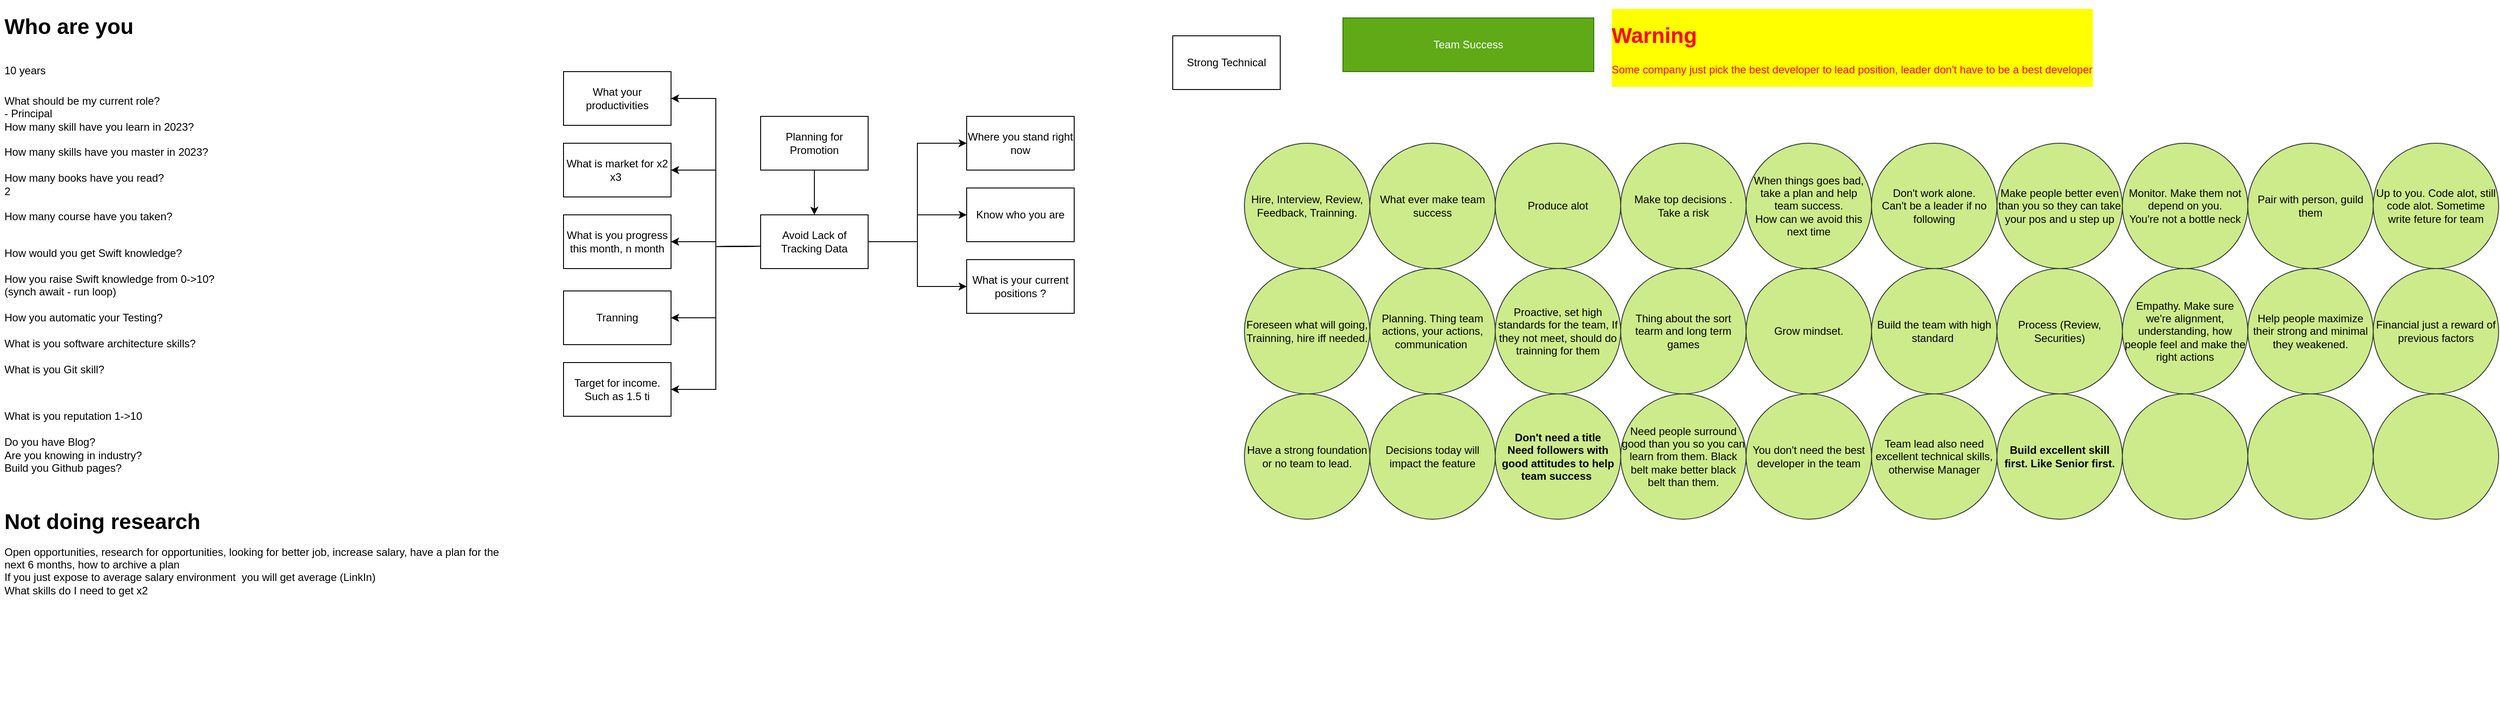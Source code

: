 <mxfile version="22.1.11" type="github">
  <diagram name="Page-1" id="Gr23uI03_NgFq6jHIthI">
    <mxGraphModel dx="1749" dy="622" grid="1" gridSize="10" guides="1" tooltips="1" connect="1" arrows="1" fold="1" page="1" pageScale="1" pageWidth="850" pageHeight="1100" math="0" shadow="0">
      <root>
        <mxCell id="0" />
        <mxCell id="1" parent="0" />
        <mxCell id="Baep_c4DBH1ZLhzf-aJX-1" value="Strong Technical" style="rounded=0;whiteSpace=wrap;html=1;" parent="1" vertex="1">
          <mxGeometry x="590" y="40" width="120" height="60" as="geometry" />
        </mxCell>
        <mxCell id="Baep_c4DBH1ZLhzf-aJX-2" value="Team Success" style="rounded=0;whiteSpace=wrap;html=1;fillColor=#60a917;strokeColor=#2D7600;fontColor=#ffffff;" parent="1" vertex="1">
          <mxGeometry x="780" y="20" width="280" height="60" as="geometry" />
        </mxCell>
        <mxCell id="Baep_c4DBH1ZLhzf-aJX-6" value="What ever make team success" style="ellipse;whiteSpace=wrap;html=1;cloneable=1;flipH=1;flipV=0;fillColor=#cdeb8b;strokeColor=#36393d;aspect=fixed;gradientColor=none;" parent="1" vertex="1">
          <mxGeometry x="810" y="160" width="140" height="140" as="geometry" />
        </mxCell>
        <mxCell id="Baep_c4DBH1ZLhzf-aJX-7" value="Up to you. Code alot, still code alot. Sometime write feture for team" style="ellipse;whiteSpace=wrap;html=1;cloneable=1;flipH=1;flipV=0;fillColor=#cdeb8b;strokeColor=#36393d;aspect=fixed;gradientColor=none;" parent="1" vertex="1">
          <mxGeometry x="1930" y="160" width="140" height="140" as="geometry" />
        </mxCell>
        <mxCell id="Baep_c4DBH1ZLhzf-aJX-8" value="Pair with person, guild them" style="ellipse;whiteSpace=wrap;html=1;cloneable=1;flipH=1;flipV=0;fillColor=#cdeb8b;strokeColor=#36393d;aspect=fixed;gradientColor=none;" parent="1" vertex="1">
          <mxGeometry x="1790" y="160" width="140" height="140" as="geometry" />
        </mxCell>
        <mxCell id="Baep_c4DBH1ZLhzf-aJX-9" value="Monitor. Make them not depend on you.&lt;br&gt;You&#39;re not a bottle neck" style="ellipse;whiteSpace=wrap;html=1;cloneable=1;flipH=1;flipV=0;fillColor=#cdeb8b;strokeColor=#36393d;aspect=fixed;gradientColor=none;" parent="1" vertex="1">
          <mxGeometry x="1650" y="160" width="140" height="140" as="geometry" />
        </mxCell>
        <mxCell id="Baep_c4DBH1ZLhzf-aJX-10" value="Make people better even than you so they can take your pos and u step up" style="ellipse;whiteSpace=wrap;html=1;cloneable=1;flipH=1;flipV=0;fillColor=#cdeb8b;strokeColor=#36393d;aspect=fixed;gradientColor=none;" parent="1" vertex="1">
          <mxGeometry x="1510" y="160" width="140" height="140" as="geometry" />
        </mxCell>
        <mxCell id="Baep_c4DBH1ZLhzf-aJX-11" value="Produce alot" style="ellipse;whiteSpace=wrap;html=1;cloneable=1;flipH=1;flipV=0;fillColor=#cdeb8b;strokeColor=#36393d;aspect=fixed;gradientColor=none;" parent="1" vertex="1">
          <mxGeometry x="950" y="160" width="140" height="140" as="geometry" />
        </mxCell>
        <mxCell id="Baep_c4DBH1ZLhzf-aJX-12" value="Don&#39;t work alone.&lt;br&gt;Can&#39;t be a leader if no following" style="ellipse;whiteSpace=wrap;html=1;cloneable=1;flipH=1;flipV=0;fillColor=#cdeb8b;strokeColor=#36393d;aspect=fixed;gradientColor=none;" parent="1" vertex="1">
          <mxGeometry x="1370" y="160" width="140" height="140" as="geometry" />
        </mxCell>
        <mxCell id="Baep_c4DBH1ZLhzf-aJX-13" value="Make top decisions .&lt;br&gt;Take a risk" style="ellipse;whiteSpace=wrap;html=1;cloneable=1;flipH=1;flipV=0;fillColor=#cdeb8b;strokeColor=#36393d;aspect=fixed;gradientColor=none;" parent="1" vertex="1">
          <mxGeometry x="1090" y="160" width="140" height="140" as="geometry" />
        </mxCell>
        <mxCell id="Baep_c4DBH1ZLhzf-aJX-14" value="When things goes bad, take a plan and help team success.&lt;br&gt;How can we avoid this next time" style="ellipse;whiteSpace=wrap;html=1;cloneable=1;flipH=1;flipV=0;fillColor=#cdeb8b;strokeColor=#36393d;aspect=fixed;gradientColor=none;" parent="1" vertex="1">
          <mxGeometry x="1230" y="160" width="140" height="140" as="geometry" />
        </mxCell>
        <mxCell id="Baep_c4DBH1ZLhzf-aJX-15" value="Hire, Interview, Review, Feedback, Trainning." style="ellipse;whiteSpace=wrap;html=1;cloneable=1;flipH=1;flipV=0;fillColor=#cdeb8b;strokeColor=#36393d;aspect=fixed;gradientColor=none;" parent="1" vertex="1">
          <mxGeometry x="670" y="160" width="140" height="140" as="geometry" />
        </mxCell>
        <mxCell id="Baep_c4DBH1ZLhzf-aJX-16" value="Planning. Thing team actions, your actions, communication&amp;nbsp;" style="ellipse;whiteSpace=wrap;html=1;cloneable=1;flipH=1;flipV=0;fillColor=#cdeb8b;strokeColor=#36393d;aspect=fixed;gradientColor=none;" parent="1" vertex="1">
          <mxGeometry x="810" y="300" width="140" height="140" as="geometry" />
        </mxCell>
        <mxCell id="Baep_c4DBH1ZLhzf-aJX-17" value="Financial just a reward of previous factors" style="ellipse;whiteSpace=wrap;html=1;cloneable=1;flipH=1;flipV=0;fillColor=#cdeb8b;strokeColor=#36393d;aspect=fixed;gradientColor=none;" parent="1" vertex="1">
          <mxGeometry x="1930" y="300" width="140" height="140" as="geometry" />
        </mxCell>
        <mxCell id="Baep_c4DBH1ZLhzf-aJX-18" value="Help people maximize their strong and minimal they weakened.&lt;br&gt;" style="ellipse;whiteSpace=wrap;html=1;cloneable=1;flipH=1;flipV=0;fillColor=#cdeb8b;strokeColor=#36393d;aspect=fixed;gradientColor=none;" parent="1" vertex="1">
          <mxGeometry x="1790" y="300" width="140" height="140" as="geometry" />
        </mxCell>
        <mxCell id="Baep_c4DBH1ZLhzf-aJX-19" value="Empathy. Make sure we&#39;re alignment, understanding, how people feel and make the right actions" style="ellipse;whiteSpace=wrap;html=1;cloneable=1;flipH=1;flipV=0;fillColor=#cdeb8b;strokeColor=#36393d;aspect=fixed;gradientColor=none;" parent="1" vertex="1">
          <mxGeometry x="1650" y="300" width="140" height="140" as="geometry" />
        </mxCell>
        <mxCell id="Baep_c4DBH1ZLhzf-aJX-20" value="Process (Review, Securities)" style="ellipse;whiteSpace=wrap;html=1;cloneable=1;flipH=1;flipV=0;fillColor=#cdeb8b;strokeColor=#36393d;aspect=fixed;gradientColor=none;" parent="1" vertex="1">
          <mxGeometry x="1510" y="300" width="140" height="140" as="geometry" />
        </mxCell>
        <mxCell id="Baep_c4DBH1ZLhzf-aJX-21" value="Proactive, set high standards for the team, If they not meet, should do trainning for them" style="ellipse;whiteSpace=wrap;html=1;cloneable=1;flipH=1;flipV=0;fillColor=#cdeb8b;strokeColor=#36393d;aspect=fixed;gradientColor=none;" parent="1" vertex="1">
          <mxGeometry x="950" y="300" width="140" height="140" as="geometry" />
        </mxCell>
        <mxCell id="Baep_c4DBH1ZLhzf-aJX-22" value="Build the team with high standard&amp;nbsp;" style="ellipse;whiteSpace=wrap;html=1;cloneable=1;flipH=1;flipV=0;fillColor=#cdeb8b;strokeColor=#36393d;aspect=fixed;gradientColor=none;" parent="1" vertex="1">
          <mxGeometry x="1370" y="300" width="140" height="140" as="geometry" />
        </mxCell>
        <mxCell id="Baep_c4DBH1ZLhzf-aJX-23" value="Thing about the sort tearm and long term games" style="ellipse;whiteSpace=wrap;html=1;cloneable=1;flipH=1;flipV=0;fillColor=#cdeb8b;strokeColor=#36393d;aspect=fixed;gradientColor=none;" parent="1" vertex="1">
          <mxGeometry x="1090" y="300" width="140" height="140" as="geometry" />
        </mxCell>
        <mxCell id="Baep_c4DBH1ZLhzf-aJX-24" value="Grow mindset." style="ellipse;whiteSpace=wrap;html=1;cloneable=1;flipH=1;flipV=0;fillColor=#cdeb8b;strokeColor=#36393d;aspect=fixed;gradientColor=none;" parent="1" vertex="1">
          <mxGeometry x="1230" y="300" width="140" height="140" as="geometry" />
        </mxCell>
        <mxCell id="Baep_c4DBH1ZLhzf-aJX-25" value="Foreseen what will going, Trainning, hire iff needed." style="ellipse;whiteSpace=wrap;html=1;cloneable=1;flipH=1;flipV=0;fillColor=#cdeb8b;strokeColor=#36393d;aspect=fixed;gradientColor=none;" parent="1" vertex="1">
          <mxGeometry x="670" y="300" width="140" height="140" as="geometry" />
        </mxCell>
        <mxCell id="Baep_c4DBH1ZLhzf-aJX-26" value="&lt;h1&gt;&lt;font&gt;Warning&lt;/font&gt;&lt;/h1&gt;&lt;p&gt;&lt;font&gt;Some company just pick the best developer to lead position, leader don&#39;t have to be a best developer&lt;/font&gt;&lt;/p&gt;" style="text;html=1;strokeColor=none;fillColor=none;spacing=5;spacingTop=-20;whiteSpace=wrap;overflow=hidden;rounded=0;fontColor=#FF0000;labelBackgroundColor=#FFFF00;" parent="1" vertex="1">
          <mxGeometry x="1075" y="20" width="715" height="120" as="geometry" />
        </mxCell>
        <mxCell id="Baep_c4DBH1ZLhzf-aJX-27" value="Decisions today will impact the feature" style="ellipse;whiteSpace=wrap;html=1;cloneable=1;flipH=1;flipV=0;fillColor=#cdeb8b;strokeColor=#36393d;aspect=fixed;gradientColor=none;" parent="1" vertex="1">
          <mxGeometry x="810" y="440" width="140" height="140" as="geometry" />
        </mxCell>
        <mxCell id="Baep_c4DBH1ZLhzf-aJX-28" value="" style="ellipse;whiteSpace=wrap;html=1;cloneable=1;flipH=1;flipV=0;fillColor=#cdeb8b;strokeColor=#36393d;aspect=fixed;gradientColor=none;" parent="1" vertex="1">
          <mxGeometry x="1930" y="440" width="140" height="140" as="geometry" />
        </mxCell>
        <mxCell id="Baep_c4DBH1ZLhzf-aJX-29" value="" style="ellipse;whiteSpace=wrap;html=1;cloneable=1;flipH=1;flipV=0;fillColor=#cdeb8b;strokeColor=#36393d;aspect=fixed;gradientColor=none;" parent="1" vertex="1">
          <mxGeometry x="1790" y="440" width="140" height="140" as="geometry" />
        </mxCell>
        <mxCell id="Baep_c4DBH1ZLhzf-aJX-30" value="" style="ellipse;whiteSpace=wrap;html=1;cloneable=1;flipH=1;flipV=0;fillColor=#cdeb8b;strokeColor=#36393d;aspect=fixed;gradientColor=none;" parent="1" vertex="1">
          <mxGeometry x="1650" y="440" width="140" height="140" as="geometry" />
        </mxCell>
        <mxCell id="Baep_c4DBH1ZLhzf-aJX-31" value="&lt;b&gt;Build excellent skill first. Like Senior first.&lt;/b&gt;" style="ellipse;whiteSpace=wrap;html=1;cloneable=1;flipH=1;flipV=0;fillColor=#cdeb8b;strokeColor=#36393d;aspect=fixed;gradientColor=none;" parent="1" vertex="1">
          <mxGeometry x="1510" y="440" width="140" height="140" as="geometry" />
        </mxCell>
        <mxCell id="Baep_c4DBH1ZLhzf-aJX-32" value="&lt;b&gt;Don&#39;t need a title&lt;br&gt;Need followers with good attitudes to help team success&amp;nbsp;&lt;/b&gt;" style="ellipse;whiteSpace=wrap;html=1;cloneable=1;flipH=1;flipV=0;fillColor=#cdeb8b;strokeColor=#36393d;aspect=fixed;gradientColor=none;" parent="1" vertex="1">
          <mxGeometry x="950" y="440" width="140" height="140" as="geometry" />
        </mxCell>
        <mxCell id="Baep_c4DBH1ZLhzf-aJX-33" value="Team lead also need excellent technical skills, otherwise Manager" style="ellipse;whiteSpace=wrap;html=1;cloneable=1;flipH=1;flipV=0;fillColor=#cdeb8b;strokeColor=#36393d;aspect=fixed;gradientColor=none;" parent="1" vertex="1">
          <mxGeometry x="1370" y="440" width="140" height="140" as="geometry" />
        </mxCell>
        <mxCell id="Baep_c4DBH1ZLhzf-aJX-34" value="Need people surround good than you so you can learn from them. Black belt make better black belt than them." style="ellipse;whiteSpace=wrap;html=1;cloneable=1;flipH=1;flipV=0;fillColor=#cdeb8b;strokeColor=#36393d;aspect=fixed;gradientColor=none;" parent="1" vertex="1">
          <mxGeometry x="1090" y="440" width="140" height="140" as="geometry" />
        </mxCell>
        <mxCell id="Baep_c4DBH1ZLhzf-aJX-35" value="You don&#39;t need the best developer in the team" style="ellipse;whiteSpace=wrap;html=1;cloneable=1;flipH=1;flipV=0;fillColor=#cdeb8b;strokeColor=#36393d;aspect=fixed;gradientColor=none;" parent="1" vertex="1">
          <mxGeometry x="1230" y="440" width="140" height="140" as="geometry" />
        </mxCell>
        <mxCell id="Baep_c4DBH1ZLhzf-aJX-36" value="Have a strong foundation&lt;br&gt;or no team to lead.&lt;br&gt;" style="ellipse;whiteSpace=wrap;html=1;cloneable=1;flipH=1;flipV=0;fillColor=#cdeb8b;strokeColor=#36393d;aspect=fixed;gradientColor=none;" parent="1" vertex="1">
          <mxGeometry x="670" y="440" width="140" height="140" as="geometry" />
        </mxCell>
        <mxCell id="pOf8j6xhu3q0MM95geEe-3" style="edgeStyle=orthogonalEdgeStyle;rounded=0;orthogonalLoop=1;jettySize=auto;html=1;" edge="1" parent="1" source="pOf8j6xhu3q0MM95geEe-1" target="pOf8j6xhu3q0MM95geEe-2">
          <mxGeometry relative="1" as="geometry" />
        </mxCell>
        <mxCell id="pOf8j6xhu3q0MM95geEe-1" value="Planning for Promotion" style="rounded=0;whiteSpace=wrap;html=1;" vertex="1" parent="1">
          <mxGeometry x="130" y="130" width="120" height="60" as="geometry" />
        </mxCell>
        <mxCell id="pOf8j6xhu3q0MM95geEe-6" style="edgeStyle=orthogonalEdgeStyle;rounded=0;orthogonalLoop=1;jettySize=auto;html=1;exitX=1;exitY=0.5;exitDx=0;exitDy=0;entryX=0;entryY=0.5;entryDx=0;entryDy=0;" edge="1" parent="1" source="pOf8j6xhu3q0MM95geEe-2" target="pOf8j6xhu3q0MM95geEe-4">
          <mxGeometry relative="1" as="geometry" />
        </mxCell>
        <mxCell id="pOf8j6xhu3q0MM95geEe-7" style="edgeStyle=orthogonalEdgeStyle;rounded=0;orthogonalLoop=1;jettySize=auto;html=1;exitX=1;exitY=0.5;exitDx=0;exitDy=0;entryX=0;entryY=0.5;entryDx=0;entryDy=0;" edge="1" parent="1" source="pOf8j6xhu3q0MM95geEe-2" target="pOf8j6xhu3q0MM95geEe-5">
          <mxGeometry relative="1" as="geometry" />
        </mxCell>
        <mxCell id="pOf8j6xhu3q0MM95geEe-9" style="edgeStyle=orthogonalEdgeStyle;rounded=0;orthogonalLoop=1;jettySize=auto;html=1;exitX=1;exitY=0.5;exitDx=0;exitDy=0;entryX=0;entryY=0.5;entryDx=0;entryDy=0;" edge="1" parent="1" source="pOf8j6xhu3q0MM95geEe-2" target="pOf8j6xhu3q0MM95geEe-8">
          <mxGeometry relative="1" as="geometry" />
        </mxCell>
        <mxCell id="pOf8j6xhu3q0MM95geEe-11" style="edgeStyle=orthogonalEdgeStyle;rounded=0;orthogonalLoop=1;jettySize=auto;html=1;exitX=0;exitY=0.5;exitDx=0;exitDy=0;entryX=1;entryY=0.5;entryDx=0;entryDy=0;" edge="1" parent="1" target="pOf8j6xhu3q0MM95geEe-10">
          <mxGeometry relative="1" as="geometry">
            <mxPoint x="130" y="275" as="sourcePoint" />
          </mxGeometry>
        </mxCell>
        <mxCell id="pOf8j6xhu3q0MM95geEe-13" style="edgeStyle=orthogonalEdgeStyle;rounded=0;orthogonalLoop=1;jettySize=auto;html=1;exitX=0;exitY=0.5;exitDx=0;exitDy=0;entryX=1;entryY=0.5;entryDx=0;entryDy=0;" edge="1" parent="1" target="pOf8j6xhu3q0MM95geEe-12">
          <mxGeometry relative="1" as="geometry">
            <mxPoint x="130" y="275" as="sourcePoint" />
          </mxGeometry>
        </mxCell>
        <mxCell id="pOf8j6xhu3q0MM95geEe-15" style="edgeStyle=orthogonalEdgeStyle;rounded=0;orthogonalLoop=1;jettySize=auto;html=1;exitX=0;exitY=0.5;exitDx=0;exitDy=0;entryX=1;entryY=0.5;entryDx=0;entryDy=0;" edge="1" parent="1" target="pOf8j6xhu3q0MM95geEe-14">
          <mxGeometry relative="1" as="geometry">
            <mxPoint x="130" y="275" as="sourcePoint" />
          </mxGeometry>
        </mxCell>
        <mxCell id="pOf8j6xhu3q0MM95geEe-17" style="edgeStyle=orthogonalEdgeStyle;rounded=0;orthogonalLoop=1;jettySize=auto;html=1;exitX=0;exitY=0.5;exitDx=0;exitDy=0;entryX=1;entryY=0.5;entryDx=0;entryDy=0;" edge="1" parent="1" target="pOf8j6xhu3q0MM95geEe-16">
          <mxGeometry relative="1" as="geometry">
            <mxPoint x="130" y="275" as="sourcePoint" />
          </mxGeometry>
        </mxCell>
        <mxCell id="pOf8j6xhu3q0MM95geEe-19" style="edgeStyle=orthogonalEdgeStyle;rounded=0;orthogonalLoop=1;jettySize=auto;html=1;exitX=0;exitY=0.5;exitDx=0;exitDy=0;entryX=1;entryY=0.5;entryDx=0;entryDy=0;" edge="1" parent="1" target="pOf8j6xhu3q0MM95geEe-18">
          <mxGeometry relative="1" as="geometry">
            <mxPoint x="130" y="275" as="sourcePoint" />
          </mxGeometry>
        </mxCell>
        <mxCell id="pOf8j6xhu3q0MM95geEe-2" value="Avoid Lack of Tracking Data" style="rounded=0;whiteSpace=wrap;html=1;" vertex="1" parent="1">
          <mxGeometry x="130" y="240" width="120" height="60" as="geometry" />
        </mxCell>
        <mxCell id="pOf8j6xhu3q0MM95geEe-4" value="Where you stand right now" style="rounded=0;whiteSpace=wrap;html=1;" vertex="1" parent="1">
          <mxGeometry x="360" y="130" width="120" height="60" as="geometry" />
        </mxCell>
        <mxCell id="pOf8j6xhu3q0MM95geEe-5" value="Know who you are" style="rounded=0;whiteSpace=wrap;html=1;" vertex="1" parent="1">
          <mxGeometry x="360" y="210" width="120" height="60" as="geometry" />
        </mxCell>
        <mxCell id="pOf8j6xhu3q0MM95geEe-8" value="What is your current positions ?" style="rounded=0;whiteSpace=wrap;html=1;" vertex="1" parent="1">
          <mxGeometry x="360" y="290" width="120" height="60" as="geometry" />
        </mxCell>
        <mxCell id="pOf8j6xhu3q0MM95geEe-10" value="What your productivities" style="rounded=0;whiteSpace=wrap;html=1;" vertex="1" parent="1">
          <mxGeometry x="-90" y="80" width="120" height="60" as="geometry" />
        </mxCell>
        <mxCell id="pOf8j6xhu3q0MM95geEe-12" value="What is market for x2 x3&amp;nbsp;" style="rounded=0;whiteSpace=wrap;html=1;" vertex="1" parent="1">
          <mxGeometry x="-90" y="160" width="120" height="60" as="geometry" />
        </mxCell>
        <mxCell id="pOf8j6xhu3q0MM95geEe-14" value="What is you progress this month, n month" style="rounded=0;whiteSpace=wrap;html=1;" vertex="1" parent="1">
          <mxGeometry x="-90" y="240" width="120" height="60" as="geometry" />
        </mxCell>
        <mxCell id="pOf8j6xhu3q0MM95geEe-16" value="Tranning" style="rounded=0;whiteSpace=wrap;html=1;" vertex="1" parent="1">
          <mxGeometry x="-90" y="325" width="120" height="60" as="geometry" />
        </mxCell>
        <mxCell id="pOf8j6xhu3q0MM95geEe-18" value="Target for income. Such as 1.5 ti" style="rounded=0;whiteSpace=wrap;html=1;" vertex="1" parent="1">
          <mxGeometry x="-90" y="405" width="120" height="60" as="geometry" />
        </mxCell>
        <mxCell id="pOf8j6xhu3q0MM95geEe-20" value="&lt;h1&gt;&lt;span style=&quot;background-color: initial;&quot;&gt;Who are you&lt;/span&gt;&lt;/h1&gt;&lt;h1&gt;&lt;span style=&quot;background-color: initial; font-size: 12px; font-weight: normal;&quot;&gt;10 years&lt;/span&gt;&lt;br&gt;&lt;/h1&gt;&lt;p&gt;What should be my current role?&lt;br&gt;- Principal&lt;br&gt;How many skill have you learn in 2023?&lt;br&gt;&lt;br&gt;How many skills have you master in 2023?&lt;br&gt;&lt;br&gt;How many books have you read?&lt;br&gt;2&lt;br&gt;&lt;br&gt;How many course have you taken?&lt;br&gt;&lt;br&gt;&lt;/p&gt;&lt;p&gt;How would you get Swift knowledge?&lt;br&gt;&lt;br&gt;How you raise Swift knowledge from 0-&amp;gt;10?&lt;br&gt;(synch await - run loop)&lt;br&gt;&lt;br&gt;How you automatic your Testing?&lt;br&gt;&lt;br&gt;What is you software architecture skills?&lt;br&gt;&lt;br&gt;What is you Git skill?&lt;/p&gt;&lt;p&gt;&lt;br&gt;&lt;/p&gt;&lt;p&gt;What is you reputation 1-&amp;gt;10&lt;br&gt;&lt;br&gt;Do you have Blog? &lt;br&gt;Are you knowing in industry?&lt;br&gt;Build you Github pages?&lt;/p&gt;&lt;p&gt;&lt;br&gt;&lt;/p&gt;&lt;p&gt;&lt;b&gt;&lt;font style=&quot;font-size: 24px;&quot;&gt;Not doing research&lt;/font&gt;&lt;/b&gt;&lt;/p&gt;&lt;p&gt;&lt;font style=&quot;font-size: 12px;&quot;&gt;Open opportunities, research for opportunities, looking for better job, increase salary, have a plan for the next 6 months, how to archive a plan&lt;br&gt;If you just expose to average salary environment&amp;nbsp; you will get average (LinkIn)&lt;br&gt;What skills do I need to get x2&lt;/font&gt;&lt;/p&gt;" style="text;html=1;strokeColor=none;fillColor=none;spacing=5;spacingTop=-20;whiteSpace=wrap;overflow=hidden;rounded=0;" vertex="1" parent="1">
          <mxGeometry x="-719" y="10" width="580" height="800" as="geometry" />
        </mxCell>
      </root>
    </mxGraphModel>
  </diagram>
</mxfile>
